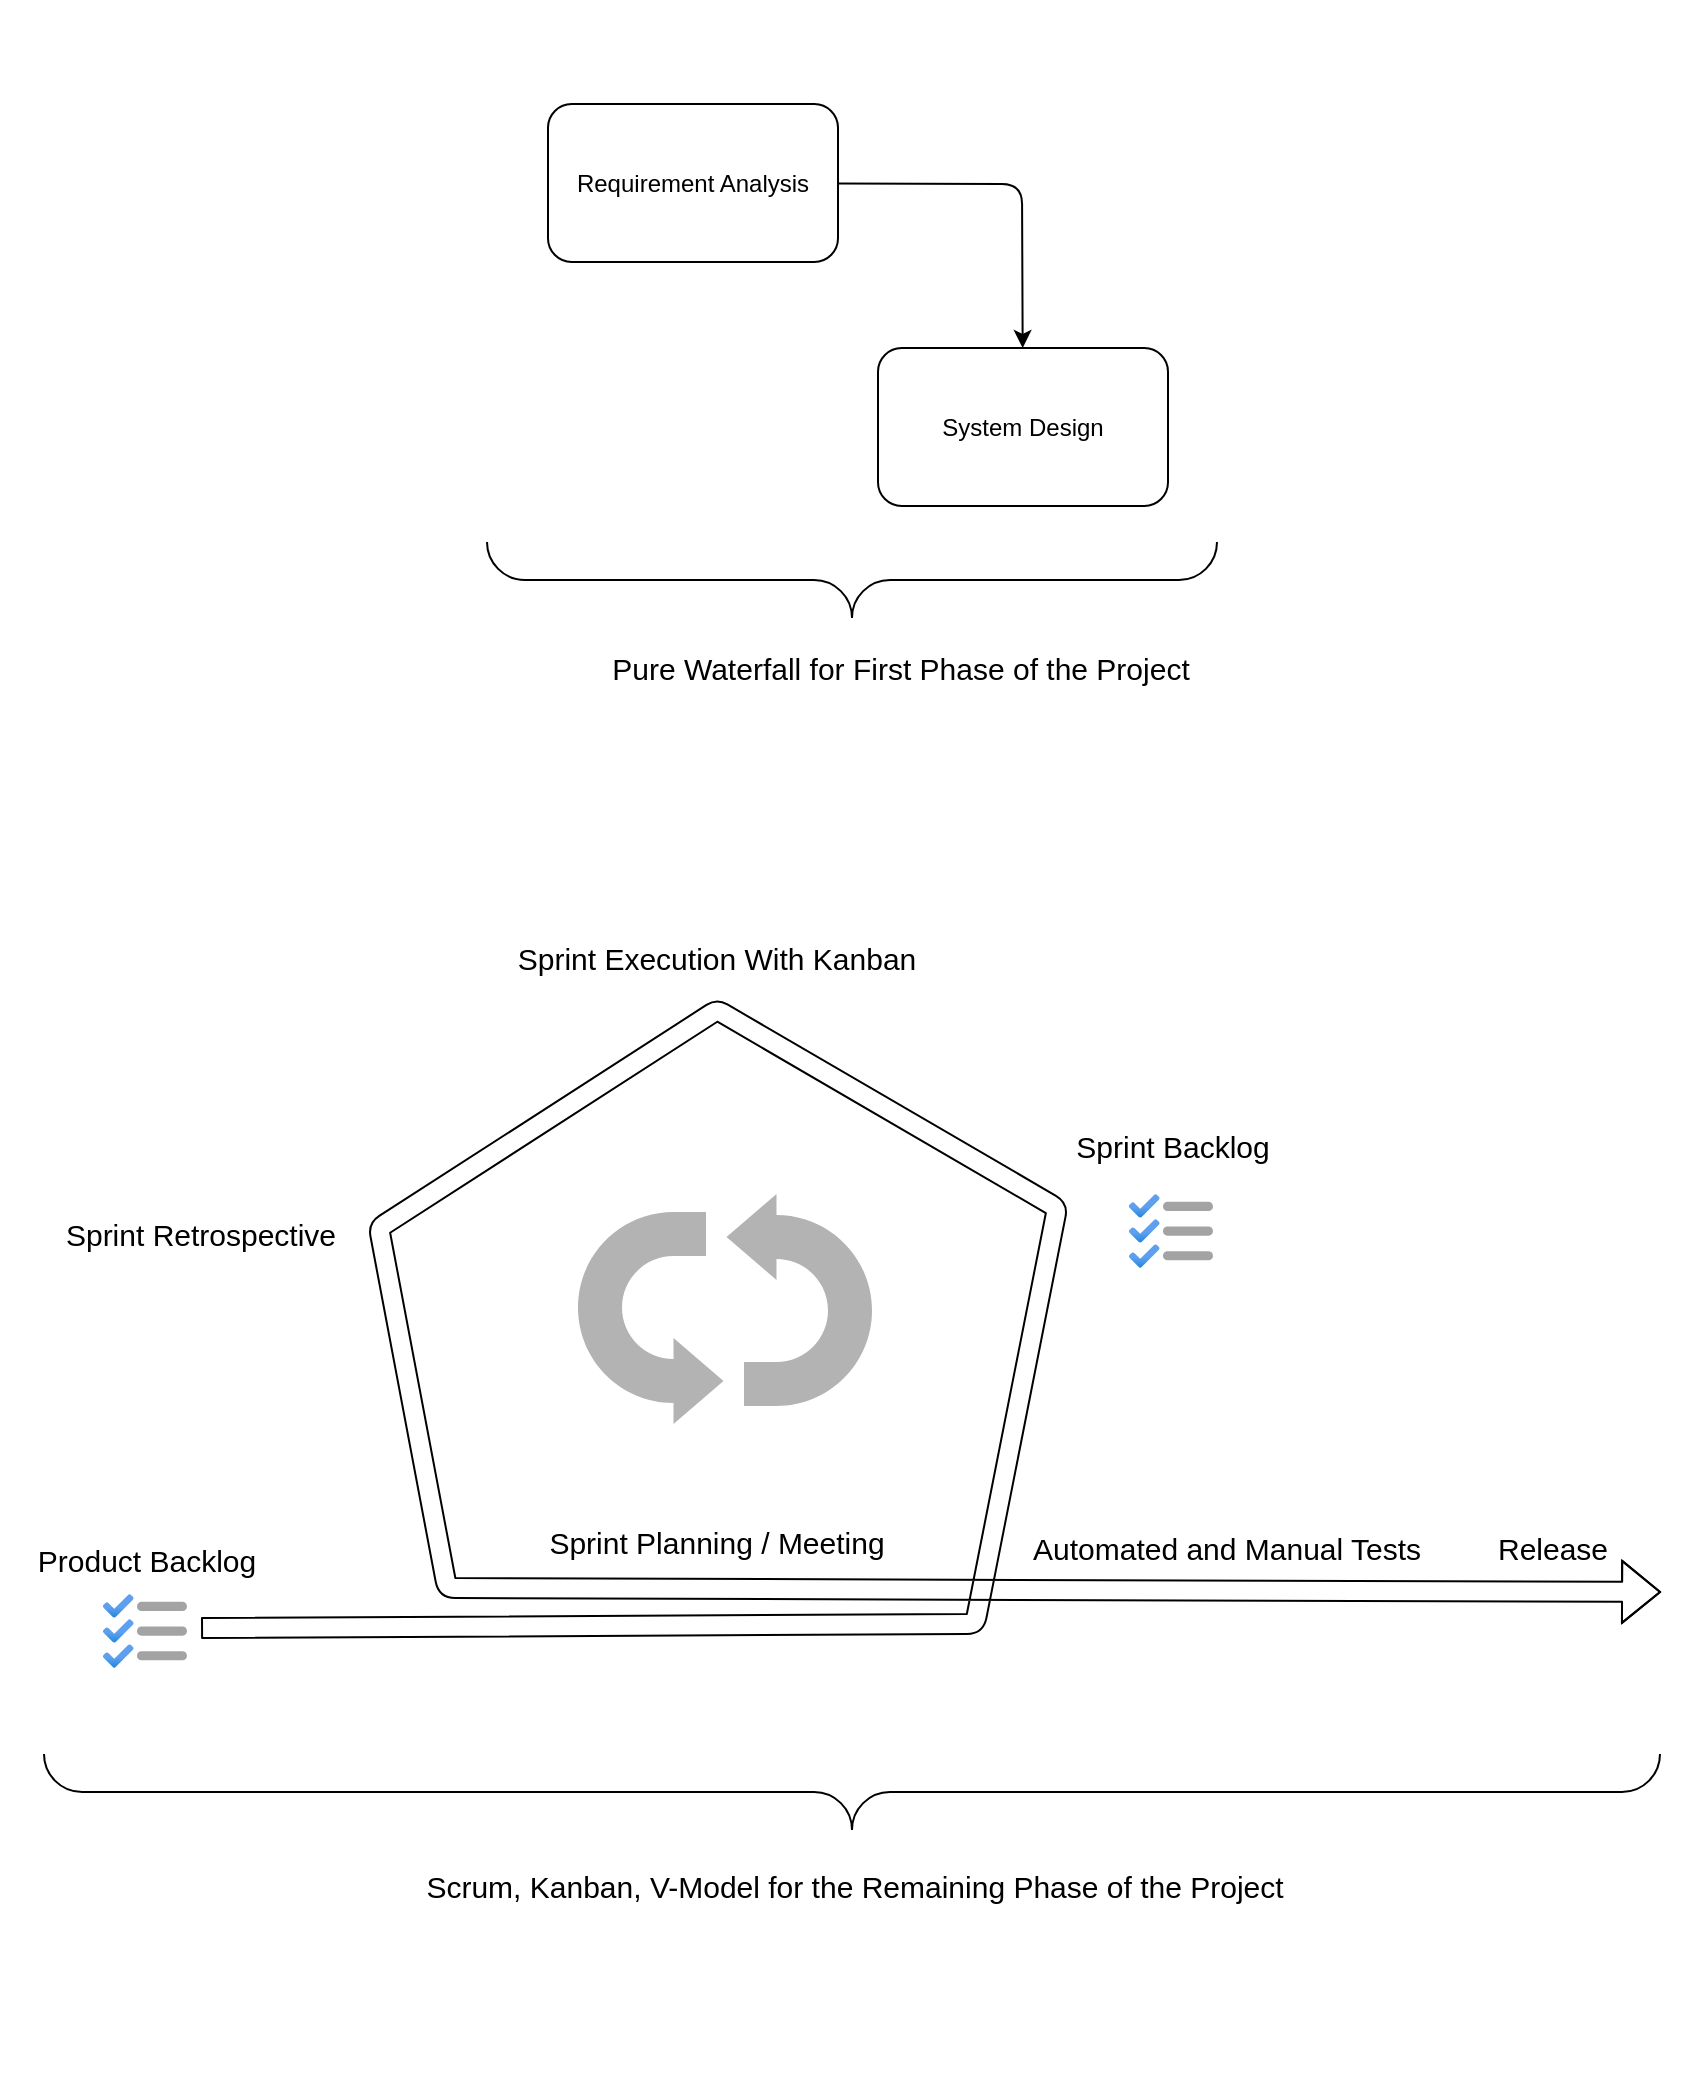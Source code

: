 <mxfile>
    <diagram id="wGx2gaOyWrf4Iq9AhOyf" name="Page-1">
        <mxGraphModel dx="1879" dy="1217" grid="0" gridSize="10" guides="1" tooltips="1" connect="1" arrows="1" fold="1" page="1" pageScale="1" pageWidth="850" pageHeight="1100" background="#ffffff" math="0" shadow="0">
            <root>
                <mxCell id="0"/>
                <mxCell id="1" parent="0"/>
                <mxCell id="45" value="" style="whiteSpace=wrap;html=1;strokeColor=#FFFFFF;fontSize=15;fontColor=#000000;fillColor=none;" parent="1" vertex="1">
                    <mxGeometry x="2" y="20" width="846" height="1047" as="geometry"/>
                </mxCell>
                <mxCell id="10" value="" style="edgeStyle=none;html=1;fontColor=#000000;strokeColor=#000000;" parent="1" source="4" target="9" edge="1">
                    <mxGeometry relative="1" as="geometry">
                        <Array as="points">
                            <mxPoint x="512" y="111"/>
                        </Array>
                    </mxGeometry>
                </mxCell>
                <mxCell id="4" value="&lt;font color=&quot;#000000&quot;&gt;Requirement Analysis&lt;/font&gt;" style="rounded=1;whiteSpace=wrap;html=1;strokeColor=#000000;fillColor=none;" parent="1" vertex="1">
                    <mxGeometry x="275" y="71" width="145" height="79" as="geometry"/>
                </mxCell>
                <mxCell id="5" value="" style="verticalLabelPosition=bottom;shadow=0;dashed=0;align=center;html=1;verticalAlign=top;strokeWidth=1;shape=mxgraph.mockup.markup.curlyBrace;strokeColor=#000000;fontColor=#000000;fillColor=none;direction=west;" parent="1" vertex="1">
                    <mxGeometry x="244.5" y="290" width="365" height="38" as="geometry"/>
                </mxCell>
                <mxCell id="9" value="&lt;font color=&quot;#000000&quot;&gt;System Design&lt;/font&gt;" style="rounded=1;whiteSpace=wrap;html=1;strokeColor=#000000;fillColor=none;" parent="1" vertex="1">
                    <mxGeometry x="440" y="193" width="145" height="79" as="geometry"/>
                </mxCell>
                <mxCell id="11" value="&lt;font style=&quot;font-size: 15px;&quot;&gt;Pure Waterfall for First Phase of the Project&lt;/font&gt;" style="text;html=1;align=center;verticalAlign=middle;resizable=0;points=[];autosize=1;strokeColor=none;fillColor=none;fontColor=#000000;" parent="1" vertex="1">
                    <mxGeometry x="297" y="338" width="307" height="30" as="geometry"/>
                </mxCell>
                <mxCell id="12" value="" style="aspect=fixed;html=1;points=[];align=center;image;fontSize=12;image=img/lib/azure2/general/Backlog.svg;strokeColor=#000000;fontColor=#000000;fillColor=none;" parent="1" vertex="1">
                    <mxGeometry x="52.54" y="816" width="41.93" height="37" as="geometry"/>
                </mxCell>
                <mxCell id="13" value="&lt;span style=&quot;font-size: 15px;&quot;&gt;Product Backlog&lt;br&gt;&lt;/span&gt;" style="text;html=1;align=center;verticalAlign=middle;resizable=0;points=[];autosize=1;strokeColor=none;fillColor=none;fontColor=#000000;" parent="1" vertex="1">
                    <mxGeometry x="10" y="784" width="127" height="30" as="geometry"/>
                </mxCell>
                <mxCell id="20" value="" style="shape=flexArrow;endArrow=classic;html=1;strokeColor=#000000;fontSize=15;fontColor=#000000;" parent="1" edge="1">
                    <mxGeometry width="50" height="50" relative="1" as="geometry">
                        <mxPoint x="101.53" y="833" as="sourcePoint"/>
                        <mxPoint x="831.53" y="815" as="targetPoint"/>
                        <Array as="points">
                            <mxPoint x="488.53" y="831"/>
                            <mxPoint x="529.53" y="623"/>
                            <mxPoint x="359.53" y="524"/>
                            <mxPoint x="190.53" y="633"/>
                            <mxPoint x="224.53" y="813"/>
                        </Array>
                    </mxGeometry>
                </mxCell>
                <mxCell id="24" value="&lt;span style=&quot;font-size: 15px;&quot;&gt;Automated and Manual Tests&lt;br&gt;&lt;/span&gt;" style="text;html=1;align=center;verticalAlign=middle;resizable=0;points=[];autosize=1;strokeColor=none;fillColor=none;fontColor=#000000;" parent="1" vertex="1">
                    <mxGeometry x="507.53" y="778" width="212" height="30" as="geometry"/>
                </mxCell>
                <mxCell id="31" value="&lt;span style=&quot;font-size: 15px;&quot;&gt;Sprint&amp;nbsp;Backlog&lt;br&gt;&lt;/span&gt;" style="text;html=1;align=center;verticalAlign=middle;resizable=0;points=[];autosize=1;strokeColor=none;fillColor=none;fontColor=#000000;" parent="1" vertex="1">
                    <mxGeometry x="529" y="577" width="115" height="30" as="geometry"/>
                </mxCell>
                <mxCell id="32" value="" style="aspect=fixed;html=1;points=[];align=center;image;fontSize=12;image=img/lib/azure2/general/Backlog.svg;strokeColor=#000000;fontColor=#000000;fillColor=none;" parent="1" vertex="1">
                    <mxGeometry x="565.54" y="616" width="41.93" height="37" as="geometry"/>
                </mxCell>
                <mxCell id="34" value="&lt;span style=&quot;font-size: 15px;&quot;&gt;Release&lt;br&gt;&lt;/span&gt;" style="text;html=1;align=center;verticalAlign=middle;resizable=0;points=[];autosize=1;strokeColor=none;fillColor=none;fontColor=#000000;" parent="1" vertex="1">
                    <mxGeometry x="740" y="778" width="73" height="30" as="geometry"/>
                </mxCell>
                <mxCell id="35" value="&lt;span style=&quot;font-size: 15px;&quot;&gt;Sprint&amp;nbsp;Planning / Meeting&lt;br&gt;&lt;/span&gt;" style="text;html=1;align=center;verticalAlign=middle;resizable=0;points=[];autosize=1;strokeColor=none;fillColor=none;fontColor=#000000;" parent="1" vertex="1">
                    <mxGeometry x="265.53" y="775" width="186" height="30" as="geometry"/>
                </mxCell>
                <mxCell id="36" value="&lt;span style=&quot;font-size: 15px;&quot;&gt;Sprint Retrospective&lt;/span&gt;" style="text;html=1;align=center;verticalAlign=middle;resizable=0;points=[];autosize=1;strokeColor=none;fillColor=none;fontColor=#000000;" parent="1" vertex="1">
                    <mxGeometry x="24" y="621" width="153" height="30" as="geometry"/>
                </mxCell>
                <mxCell id="39" value="&lt;span style=&quot;font-size: 15px;&quot;&gt;Sprint Execution With Kanban&lt;/span&gt;" style="text;html=1;align=center;verticalAlign=middle;resizable=0;points=[];autosize=1;strokeColor=none;fillColor=none;fontColor=#000000;" parent="1" vertex="1">
                    <mxGeometry x="250.03" y="483" width="217" height="30" as="geometry"/>
                </mxCell>
                <mxCell id="42" value="" style="verticalLabelPosition=bottom;shadow=0;dashed=0;align=center;html=1;verticalAlign=top;strokeWidth=1;shape=mxgraph.mockup.markup.curlyBrace;strokeColor=#000000;fontColor=#000000;fillColor=none;direction=west;" parent="1" vertex="1">
                    <mxGeometry x="23" y="896" width="808" height="38" as="geometry"/>
                </mxCell>
                <mxCell id="43" value="&lt;span style=&quot;font-size: 15px;&quot;&gt;Scrum, Kanban, V-Model for the Remaining Phase of the Project&lt;/span&gt;" style="text;html=1;align=center;verticalAlign=middle;resizable=0;points=[];autosize=1;strokeColor=none;fillColor=none;fontColor=#000000;" parent="1" vertex="1">
                    <mxGeometry x="205.03" y="947" width="446" height="30" as="geometry"/>
                </mxCell>
                <mxCell id="48" value="" style="html=1;shadow=0;dashed=0;align=center;verticalAlign=middle;shape=mxgraph.arrows2.uTurnArrow;dy=11;arrowHead=43;dx2=25;flipV=0;flipH=1;gradientColor=none;strokeColor=none;fillColor=#B3B3B3;" vertex="1" parent="1">
                    <mxGeometry x="373" y="616" width="64" height="106" as="geometry"/>
                </mxCell>
                <mxCell id="49" value="" style="html=1;shadow=0;dashed=0;align=center;verticalAlign=middle;shape=mxgraph.arrows2.uTurnArrow;dy=11;arrowHead=43;dx2=25;flipV=1;flipH=0;gradientColor=none;strokeColor=none;fillColor=#B3B3B3;" vertex="1" parent="1">
                    <mxGeometry x="290" y="625" width="64" height="106" as="geometry"/>
                </mxCell>
            </root>
        </mxGraphModel>
    </diagram>
</mxfile>